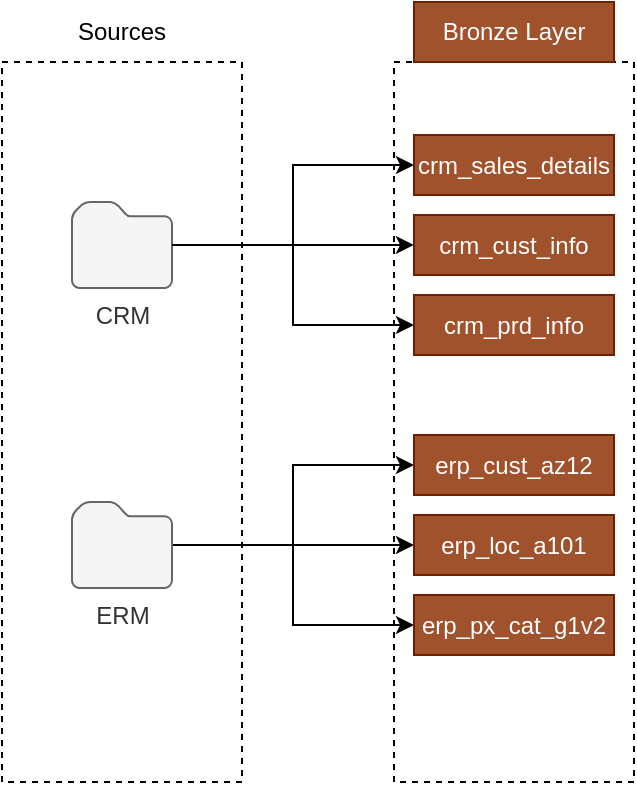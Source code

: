 <mxfile version="26.0.16">
  <diagram name="Seite-1" id="isx1Gz6stSKn6sHcarv7">
    <mxGraphModel dx="1026" dy="743" grid="1" gridSize="10" guides="1" tooltips="1" connect="1" arrows="1" fold="1" page="1" pageScale="1" pageWidth="827" pageHeight="1169" math="0" shadow="0">
      <root>
        <mxCell id="0" />
        <mxCell id="1" parent="0" />
        <mxCell id="wVcK95ZYkbS8-HZF-cia-1" value="" style="rounded=0;whiteSpace=wrap;html=1;dashed=1;fillColor=none;" parent="1" vertex="1">
          <mxGeometry x="354" y="100" width="120" height="360" as="geometry" />
        </mxCell>
        <mxCell id="wVcK95ZYkbS8-HZF-cia-2" value="Sources" style="text;html=1;align=center;verticalAlign=middle;whiteSpace=wrap;rounded=0;" parent="1" vertex="1">
          <mxGeometry x="384" y="70" width="60" height="30" as="geometry" />
        </mxCell>
        <mxCell id="wVcK95ZYkbS8-HZF-cia-14" style="edgeStyle=orthogonalEdgeStyle;rounded=0;orthogonalLoop=1;jettySize=auto;html=1;entryX=0;entryY=0.5;entryDx=0;entryDy=0;" parent="1" source="wVcK95ZYkbS8-HZF-cia-3" target="wVcK95ZYkbS8-HZF-cia-7" edge="1">
          <mxGeometry relative="1" as="geometry" />
        </mxCell>
        <mxCell id="wVcK95ZYkbS8-HZF-cia-15" style="edgeStyle=orthogonalEdgeStyle;rounded=0;orthogonalLoop=1;jettySize=auto;html=1;entryX=0;entryY=0.5;entryDx=0;entryDy=0;" parent="1" source="wVcK95ZYkbS8-HZF-cia-3" target="wVcK95ZYkbS8-HZF-cia-9" edge="1">
          <mxGeometry relative="1" as="geometry" />
        </mxCell>
        <mxCell id="wVcK95ZYkbS8-HZF-cia-3" value="CRM" style="sketch=0;aspect=fixed;pointerEvents=1;shadow=0;dashed=0;html=1;strokeColor=#666666;labelPosition=center;verticalLabelPosition=bottom;verticalAlign=top;align=center;fillColor=#f5f5f5;shape=mxgraph.mscae.enterprise.folder;fontColor=#333333;" parent="1" vertex="1">
          <mxGeometry x="389" y="170" width="50" height="43" as="geometry" />
        </mxCell>
        <mxCell id="wVcK95ZYkbS8-HZF-cia-16" style="edgeStyle=orthogonalEdgeStyle;rounded=0;orthogonalLoop=1;jettySize=auto;html=1;entryX=0;entryY=0.5;entryDx=0;entryDy=0;" parent="1" source="wVcK95ZYkbS8-HZF-cia-4" target="wVcK95ZYkbS8-HZF-cia-11" edge="1">
          <mxGeometry relative="1" as="geometry" />
        </mxCell>
        <mxCell id="wVcK95ZYkbS8-HZF-cia-17" style="edgeStyle=orthogonalEdgeStyle;rounded=0;orthogonalLoop=1;jettySize=auto;html=1;exitX=1;exitY=0.5;exitDx=0;exitDy=0;exitPerimeter=0;entryX=0;entryY=0.5;entryDx=0;entryDy=0;" parent="1" source="wVcK95ZYkbS8-HZF-cia-4" target="wVcK95ZYkbS8-HZF-cia-10" edge="1">
          <mxGeometry relative="1" as="geometry" />
        </mxCell>
        <mxCell id="wVcK95ZYkbS8-HZF-cia-18" style="edgeStyle=orthogonalEdgeStyle;rounded=0;orthogonalLoop=1;jettySize=auto;html=1;entryX=0;entryY=0.5;entryDx=0;entryDy=0;" parent="1" source="wVcK95ZYkbS8-HZF-cia-4" target="wVcK95ZYkbS8-HZF-cia-12" edge="1">
          <mxGeometry relative="1" as="geometry" />
        </mxCell>
        <mxCell id="wVcK95ZYkbS8-HZF-cia-4" value="ERM" style="sketch=0;aspect=fixed;pointerEvents=1;shadow=0;dashed=0;html=1;strokeColor=#666666;labelPosition=center;verticalLabelPosition=bottom;verticalAlign=top;align=center;fillColor=#f5f5f5;shape=mxgraph.mscae.enterprise.folder;fontColor=#333333;" parent="1" vertex="1">
          <mxGeometry x="389" y="320" width="50" height="43" as="geometry" />
        </mxCell>
        <mxCell id="wVcK95ZYkbS8-HZF-cia-5" value="" style="rounded=0;whiteSpace=wrap;html=1;dashed=1;fillColor=none;" parent="1" vertex="1">
          <mxGeometry x="550" y="100" width="120" height="360" as="geometry" />
        </mxCell>
        <mxCell id="wVcK95ZYkbS8-HZF-cia-6" value="Bronze Layer" style="text;html=1;align=center;verticalAlign=middle;whiteSpace=wrap;rounded=0;fillColor=#a0522d;fontColor=#ffffff;strokeColor=#6D1F00;" parent="1" vertex="1">
          <mxGeometry x="560" y="70" width="100" height="30" as="geometry" />
        </mxCell>
        <mxCell id="wVcK95ZYkbS8-HZF-cia-7" value="crm_sales_details" style="text;html=1;align=center;verticalAlign=middle;whiteSpace=wrap;rounded=0;fillColor=#a0522d;fontColor=#ffffff;strokeColor=#6D1F00;" parent="1" vertex="1">
          <mxGeometry x="560" y="136.5" width="100" height="30" as="geometry" />
        </mxCell>
        <mxCell id="wVcK95ZYkbS8-HZF-cia-8" value="crm_cust_info" style="text;html=1;align=center;verticalAlign=middle;whiteSpace=wrap;rounded=0;fillColor=#a0522d;fontColor=#ffffff;strokeColor=#6D1F00;" parent="1" vertex="1">
          <mxGeometry x="560" y="176.5" width="100" height="30" as="geometry" />
        </mxCell>
        <mxCell id="wVcK95ZYkbS8-HZF-cia-9" value="crm_prd_info" style="text;html=1;align=center;verticalAlign=middle;whiteSpace=wrap;rounded=0;fillColor=#a0522d;fontColor=#ffffff;strokeColor=#6D1F00;" parent="1" vertex="1">
          <mxGeometry x="560" y="216.5" width="100" height="30" as="geometry" />
        </mxCell>
        <mxCell id="wVcK95ZYkbS8-HZF-cia-10" value="erp_cust_az12" style="text;html=1;align=center;verticalAlign=middle;whiteSpace=wrap;rounded=0;fillColor=#a0522d;fontColor=#ffffff;strokeColor=#6D1F00;" parent="1" vertex="1">
          <mxGeometry x="560" y="286.5" width="100" height="30" as="geometry" />
        </mxCell>
        <mxCell id="wVcK95ZYkbS8-HZF-cia-11" value="erp_loc_a101" style="text;html=1;align=center;verticalAlign=middle;whiteSpace=wrap;rounded=0;fillColor=#a0522d;fontColor=#ffffff;strokeColor=#6D1F00;" parent="1" vertex="1">
          <mxGeometry x="560" y="326.5" width="100" height="30" as="geometry" />
        </mxCell>
        <mxCell id="wVcK95ZYkbS8-HZF-cia-12" value="erp_px_cat_g1v2" style="text;html=1;align=center;verticalAlign=middle;whiteSpace=wrap;rounded=0;fillColor=#a0522d;fontColor=#ffffff;strokeColor=#6D1F00;" parent="1" vertex="1">
          <mxGeometry x="560" y="366.5" width="100" height="30" as="geometry" />
        </mxCell>
        <mxCell id="wVcK95ZYkbS8-HZF-cia-13" style="edgeStyle=orthogonalEdgeStyle;rounded=0;orthogonalLoop=1;jettySize=auto;html=1;entryX=0.083;entryY=0.254;entryDx=0;entryDy=0;entryPerimeter=0;" parent="1" source="wVcK95ZYkbS8-HZF-cia-3" target="wVcK95ZYkbS8-HZF-cia-5" edge="1">
          <mxGeometry relative="1" as="geometry" />
        </mxCell>
      </root>
    </mxGraphModel>
  </diagram>
</mxfile>
